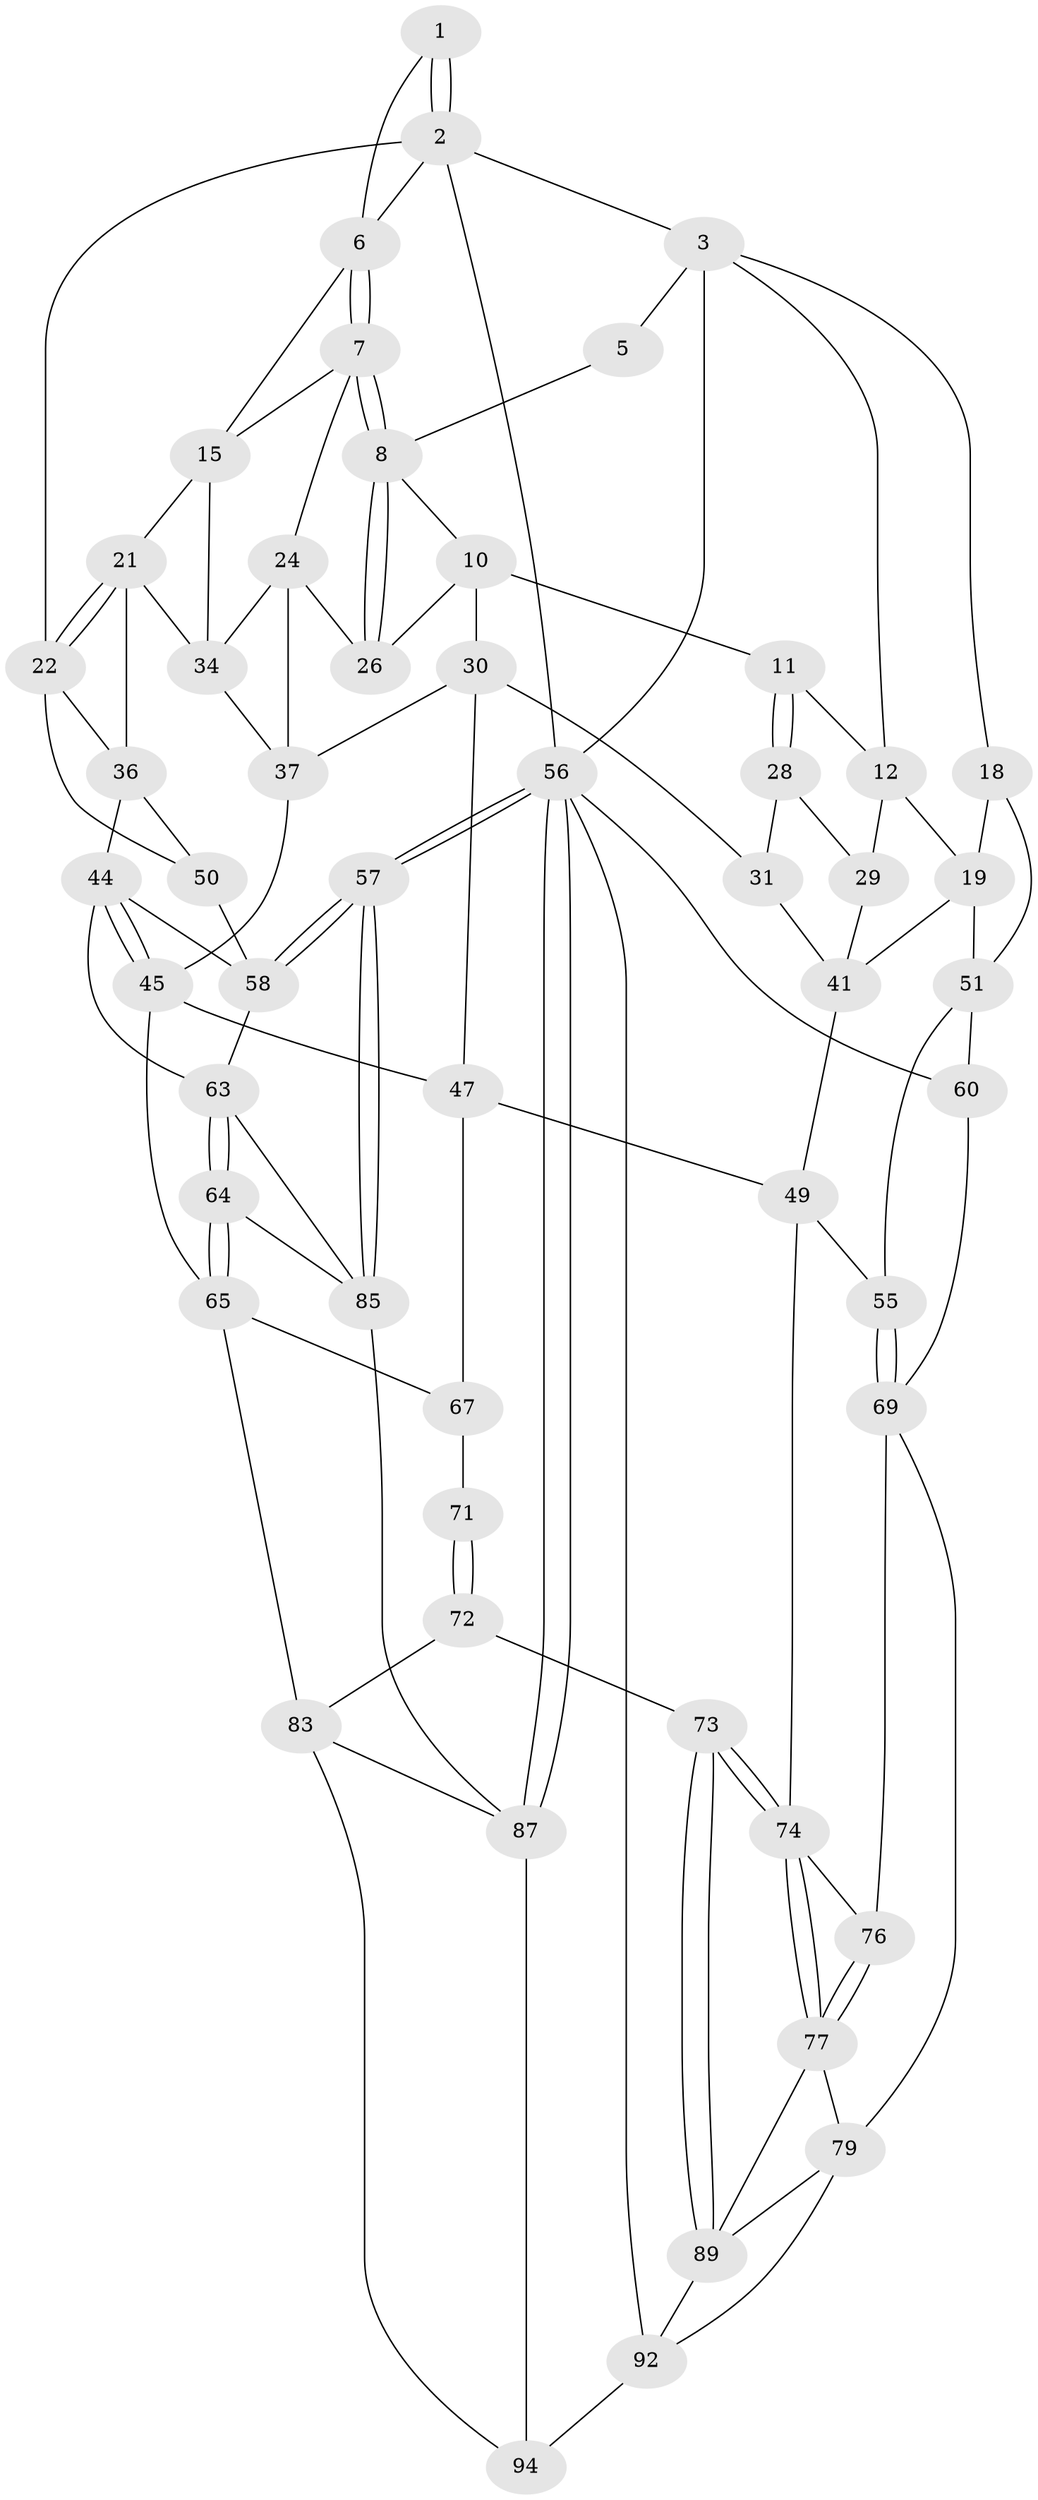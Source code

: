 // Generated by graph-tools (version 1.1) at 2025/24/03/03/25 07:24:38]
// undirected, 54 vertices, 118 edges
graph export_dot {
graph [start="1"]
  node [color=gray90,style=filled];
  1 [pos="+0.7031317670275598+0"];
  2 [pos="+1+0",super="+14"];
  3 [pos="+0+0",super="+4"];
  5 [pos="+0.4230407305087698+0"];
  6 [pos="+0.7042598601427558+0.07132797064176771",super="+13"];
  7 [pos="+0.6687303609460608+0.09861900700771754",super="+17"];
  8 [pos="+0.6103521014477967+0.11438494983884819",super="+9"];
  10 [pos="+0.45081561803483877+0.15398097823161988",super="+27"];
  11 [pos="+0.36385911416064204+0.11439432379685154"];
  12 [pos="+0.3329513029892846+0.028390071790400567",super="+20"];
  15 [pos="+0.7934606825919248+0.13050712248021165",super="+16"];
  18 [pos="+0+0"];
  19 [pos="+0.04674017000191132+0.1522317714777741",super="+42"];
  21 [pos="+0.8687653827195885+0.18796312359778375",super="+33"];
  22 [pos="+0.9665065022727228+0.2060149231371569",super="+23"];
  24 [pos="+0.6529989673333125+0.23960742170007565",super="+25"];
  26 [pos="+0.5920774657159511+0.18600484213069496"];
  28 [pos="+0.3611022603275954+0.12359121834835712",super="+32"];
  29 [pos="+0.25059227961674135+0.24429422022302855",super="+40"];
  30 [pos="+0.4669833792106457+0.3163803242827519",super="+38"];
  31 [pos="+0.39656866639657123+0.30220309221039365"];
  34 [pos="+0.7374036840522262+0.2483080154600088",super="+35"];
  36 [pos="+0.8564177884530337+0.3469354592966103",super="+43"];
  37 [pos="+0.6089772123645174+0.3013187962169492",super="+39"];
  41 [pos="+0.19926292798635206+0.3675536432861863",super="+46"];
  44 [pos="+0.7787233809990102+0.43615188495363",super="+62"];
  45 [pos="+0.7648984132173589+0.4278172139061958",super="+53"];
  47 [pos="+0.5078897255568022+0.45861760481088254",super="+48"];
  49 [pos="+0.357718151084568+0.5090798641010639",super="+54"];
  50 [pos="+1+0.40444260129082815"];
  51 [pos="+0.05881004464587692+0.4811416195923888",super="+52"];
  55 [pos="+0.0633799869105696+0.48656726712283044"];
  56 [pos="+1+1",super="+61"];
  57 [pos="+1+0.9656218362157325"];
  58 [pos="+1+0.5305623792720949",super="+59"];
  60 [pos="+0+0.7990504763458715"];
  63 [pos="+0.7648668008626226+0.6680393280233073",super="+82"];
  64 [pos="+0.7644485682149151+0.6686304944002732"];
  65 [pos="+0.6564039147771353+0.6755196436101715",super="+66"];
  67 [pos="+0.6187656201514918+0.6789242477416733",super="+68"];
  69 [pos="+0.06406265025050933+0.7221199423445883",super="+70"];
  71 [pos="+0.37994497413533324+0.667663136888725",super="+80"];
  72 [pos="+0.3428513349601278+0.7537385340023179",super="+81"];
  73 [pos="+0.30761108492536043+0.7598164381221303"];
  74 [pos="+0.2902243892930205+0.7515584932560615",super="+75"];
  76 [pos="+0.1007479003301344+0.7100232334558858"];
  77 [pos="+0.2133389060379774+0.7589647037685573",super="+78"];
  79 [pos="+0.08759711906593713+0.804297065981069",super="+91"];
  83 [pos="+0.6143018848567302+0.7928826618729923",super="+84"];
  85 [pos="+1+0.8096637078193354",super="+86"];
  87 [pos="+0.7706250524408667+1",super="+88"];
  89 [pos="+0.2375751231243625+0.9000355953070136",super="+90"];
  92 [pos="+0+1",super="+93"];
  94 [pos="+0.5327067384876402+1"];
  1 -- 2;
  1 -- 2;
  1 -- 6;
  2 -- 3;
  2 -- 56;
  2 -- 22;
  2 -- 6;
  3 -- 18;
  3 -- 12;
  3 -- 5;
  3 -- 56;
  5 -- 8;
  6 -- 7;
  6 -- 7;
  6 -- 15;
  7 -- 8;
  7 -- 8;
  7 -- 24;
  7 -- 15;
  8 -- 26;
  8 -- 26;
  8 -- 10;
  10 -- 11;
  10 -- 26;
  10 -- 30;
  11 -- 12;
  11 -- 28;
  11 -- 28;
  12 -- 19;
  12 -- 29;
  15 -- 21;
  15 -- 34;
  18 -- 19;
  18 -- 51;
  19 -- 41;
  19 -- 51;
  21 -- 22;
  21 -- 22;
  21 -- 34;
  21 -- 36;
  22 -- 36;
  22 -- 50;
  24 -- 34;
  24 -- 26;
  24 -- 37;
  28 -- 29 [weight=2];
  28 -- 31;
  29 -- 41;
  30 -- 31;
  30 -- 37;
  30 -- 47;
  31 -- 41;
  34 -- 37;
  36 -- 50;
  36 -- 44;
  37 -- 45;
  41 -- 49;
  44 -- 45;
  44 -- 45;
  44 -- 63;
  44 -- 58;
  45 -- 65;
  45 -- 47;
  47 -- 49;
  47 -- 67;
  49 -- 55;
  49 -- 74;
  50 -- 58;
  51 -- 55;
  51 -- 60;
  55 -- 69;
  55 -- 69;
  56 -- 57;
  56 -- 57;
  56 -- 87;
  56 -- 87;
  56 -- 60;
  56 -- 92;
  57 -- 58;
  57 -- 58;
  57 -- 85;
  57 -- 85;
  58 -- 63;
  60 -- 69;
  63 -- 64;
  63 -- 64;
  63 -- 85;
  64 -- 65;
  64 -- 65;
  64 -- 85;
  65 -- 83;
  65 -- 67;
  67 -- 71 [weight=2];
  69 -- 76;
  69 -- 79;
  71 -- 72 [weight=2];
  71 -- 72;
  72 -- 73;
  72 -- 83;
  73 -- 74;
  73 -- 74;
  73 -- 89;
  73 -- 89;
  74 -- 77;
  74 -- 77;
  74 -- 76;
  76 -- 77;
  76 -- 77;
  77 -- 89;
  77 -- 79;
  79 -- 89;
  79 -- 92;
  83 -- 94;
  83 -- 87;
  85 -- 87;
  87 -- 94;
  89 -- 92;
  92 -- 94;
}
